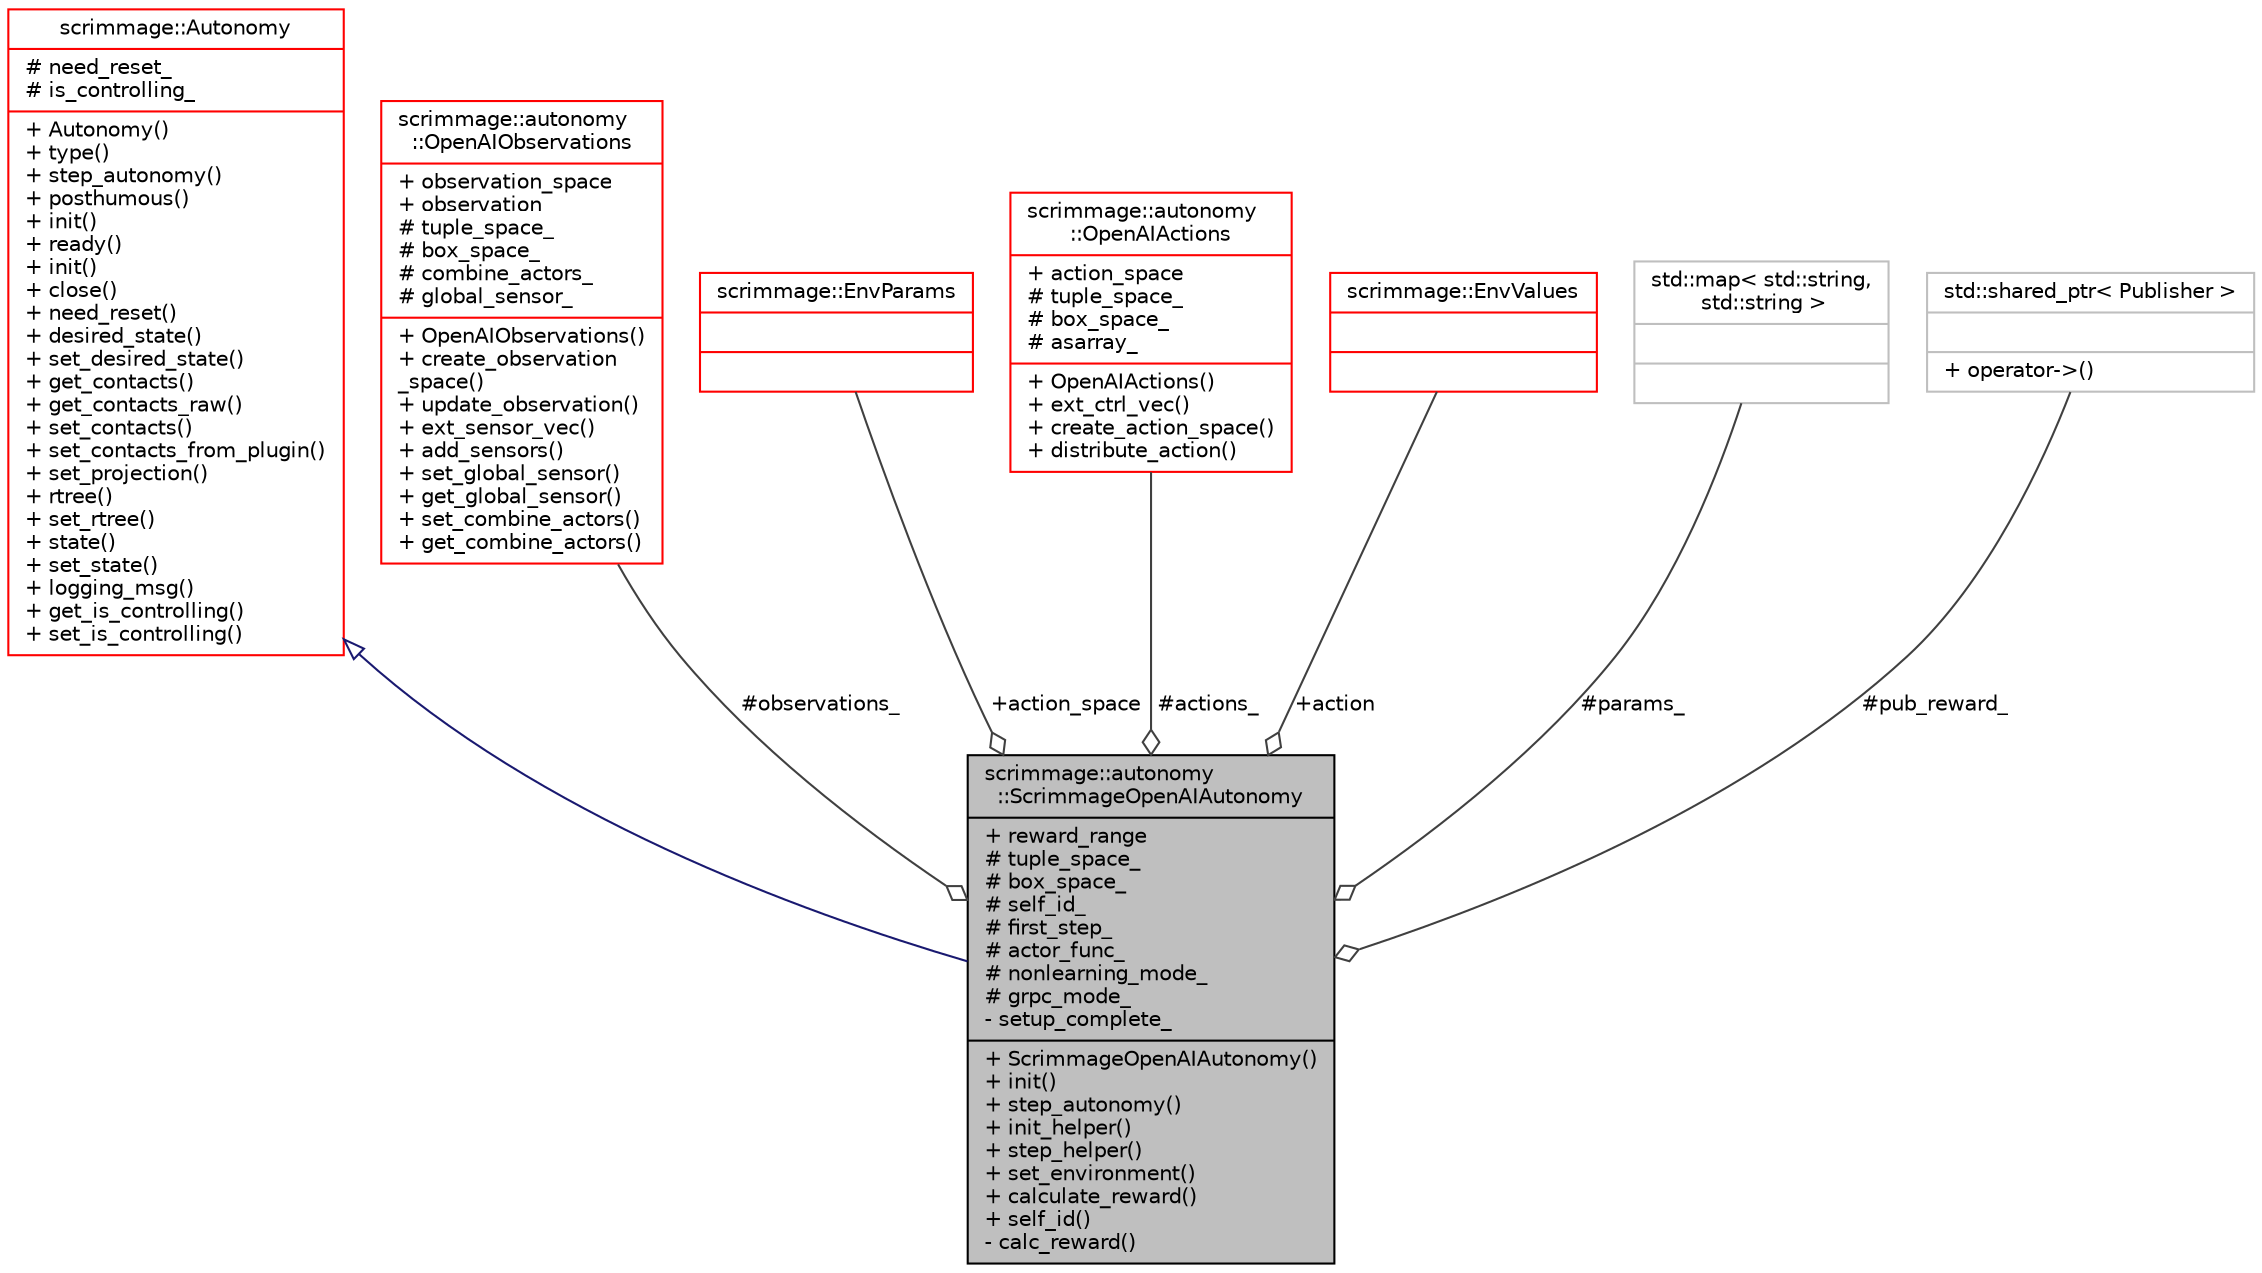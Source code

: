 digraph "scrimmage::autonomy::ScrimmageOpenAIAutonomy"
{
 // LATEX_PDF_SIZE
  edge [fontname="Helvetica",fontsize="10",labelfontname="Helvetica",labelfontsize="10"];
  node [fontname="Helvetica",fontsize="10",shape=record];
  Node1 [label="{scrimmage::autonomy\l::ScrimmageOpenAIAutonomy\n|+ reward_range\l# tuple_space_\l# box_space_\l# self_id_\l# first_step_\l# actor_func_\l# nonlearning_mode_\l# grpc_mode_\l- setup_complete_\l|+ ScrimmageOpenAIAutonomy()\l+ init()\l+ step_autonomy()\l+ init_helper()\l+ step_helper()\l+ set_environment()\l+ calculate_reward()\l+ self_id()\l- calc_reward()\l}",height=0.2,width=0.4,color="black", fillcolor="grey75", style="filled", fontcolor="black",tooltip=" "];
  Node2 -> Node1 [dir="back",color="midnightblue",fontsize="10",style="solid",arrowtail="onormal",fontname="Helvetica"];
  Node2 [label="{scrimmage::Autonomy\n|# need_reset_\l# is_controlling_\l|+ Autonomy()\l+ type()\l+ step_autonomy()\l+ posthumous()\l+ init()\l+ ready()\l+ init()\l+ close()\l+ need_reset()\l+ desired_state()\l+ set_desired_state()\l+ get_contacts()\l+ get_contacts_raw()\l+ set_contacts()\l+ set_contacts_from_plugin()\l+ set_projection()\l+ rtree()\l+ set_rtree()\l+ state()\l+ set_state()\l+ logging_msg()\l+ get_is_controlling()\l+ set_is_controlling()\l}",height=0.2,width=0.4,color="red", fillcolor="white", style="filled",URL="$classscrimmage_1_1Autonomy.html",tooltip=" "];
  Node93 -> Node1 [color="grey25",fontsize="10",style="solid",label=" #observations_" ,arrowhead="odiamond",fontname="Helvetica"];
  Node93 [label="{scrimmage::autonomy\l::OpenAIObservations\n|+ observation_space\l+ observation\l# tuple_space_\l# box_space_\l# combine_actors_\l# global_sensor_\l|+ OpenAIObservations()\l+ create_observation\l_space()\l+ update_observation()\l+ ext_sensor_vec()\l+ add_sensors()\l+ set_global_sensor()\l+ get_global_sensor()\l+ set_combine_actors()\l+ get_combine_actors()\l}",height=0.2,width=0.4,color="red", fillcolor="white", style="filled",URL="$classscrimmage_1_1autonomy_1_1OpenAIObservations.html",tooltip=" "];
  Node95 -> Node1 [color="grey25",fontsize="10",style="solid",label=" +action_space" ,arrowhead="odiamond",fontname="Helvetica"];
  Node95 [label="{scrimmage::EnvParams\n||}",height=0.2,width=0.4,color="red", fillcolor="white", style="filled",URL="$structscrimmage_1_1EnvParams.html",tooltip=" "];
  Node98 -> Node1 [color="grey25",fontsize="10",style="solid",label=" #actions_" ,arrowhead="odiamond",fontname="Helvetica"];
  Node98 [label="{scrimmage::autonomy\l::OpenAIActions\n|+ action_space\l# tuple_space_\l# box_space_\l# asarray_\l|+ OpenAIActions()\l+ ext_ctrl_vec()\l+ create_action_space()\l+ distribute_action()\l}",height=0.2,width=0.4,color="red", fillcolor="white", style="filled",URL="$classscrimmage_1_1autonomy_1_1OpenAIActions.html",tooltip=" "];
  Node101 -> Node1 [color="grey25",fontsize="10",style="solid",label=" +action" ,arrowhead="odiamond",fontname="Helvetica"];
  Node101 [label="{scrimmage::EnvValues\n||}",height=0.2,width=0.4,color="red", fillcolor="white", style="filled",URL="$structscrimmage_1_1EnvValues.html",tooltip=" "];
  Node72 -> Node1 [color="grey25",fontsize="10",style="solid",label=" #params_" ,arrowhead="odiamond",fontname="Helvetica"];
  Node72 [label="{std::map\< std::string,\l std::string \>\n||}",height=0.2,width=0.4,color="grey75", fillcolor="white", style="filled",tooltip=" "];
  Node102 -> Node1 [color="grey25",fontsize="10",style="solid",label=" #pub_reward_" ,arrowhead="odiamond",fontname="Helvetica"];
  Node102 [label="{std::shared_ptr\< Publisher \>\n||+ operator-\>()\l}",height=0.2,width=0.4,color="grey75", fillcolor="white", style="filled",tooltip=" "];
}
